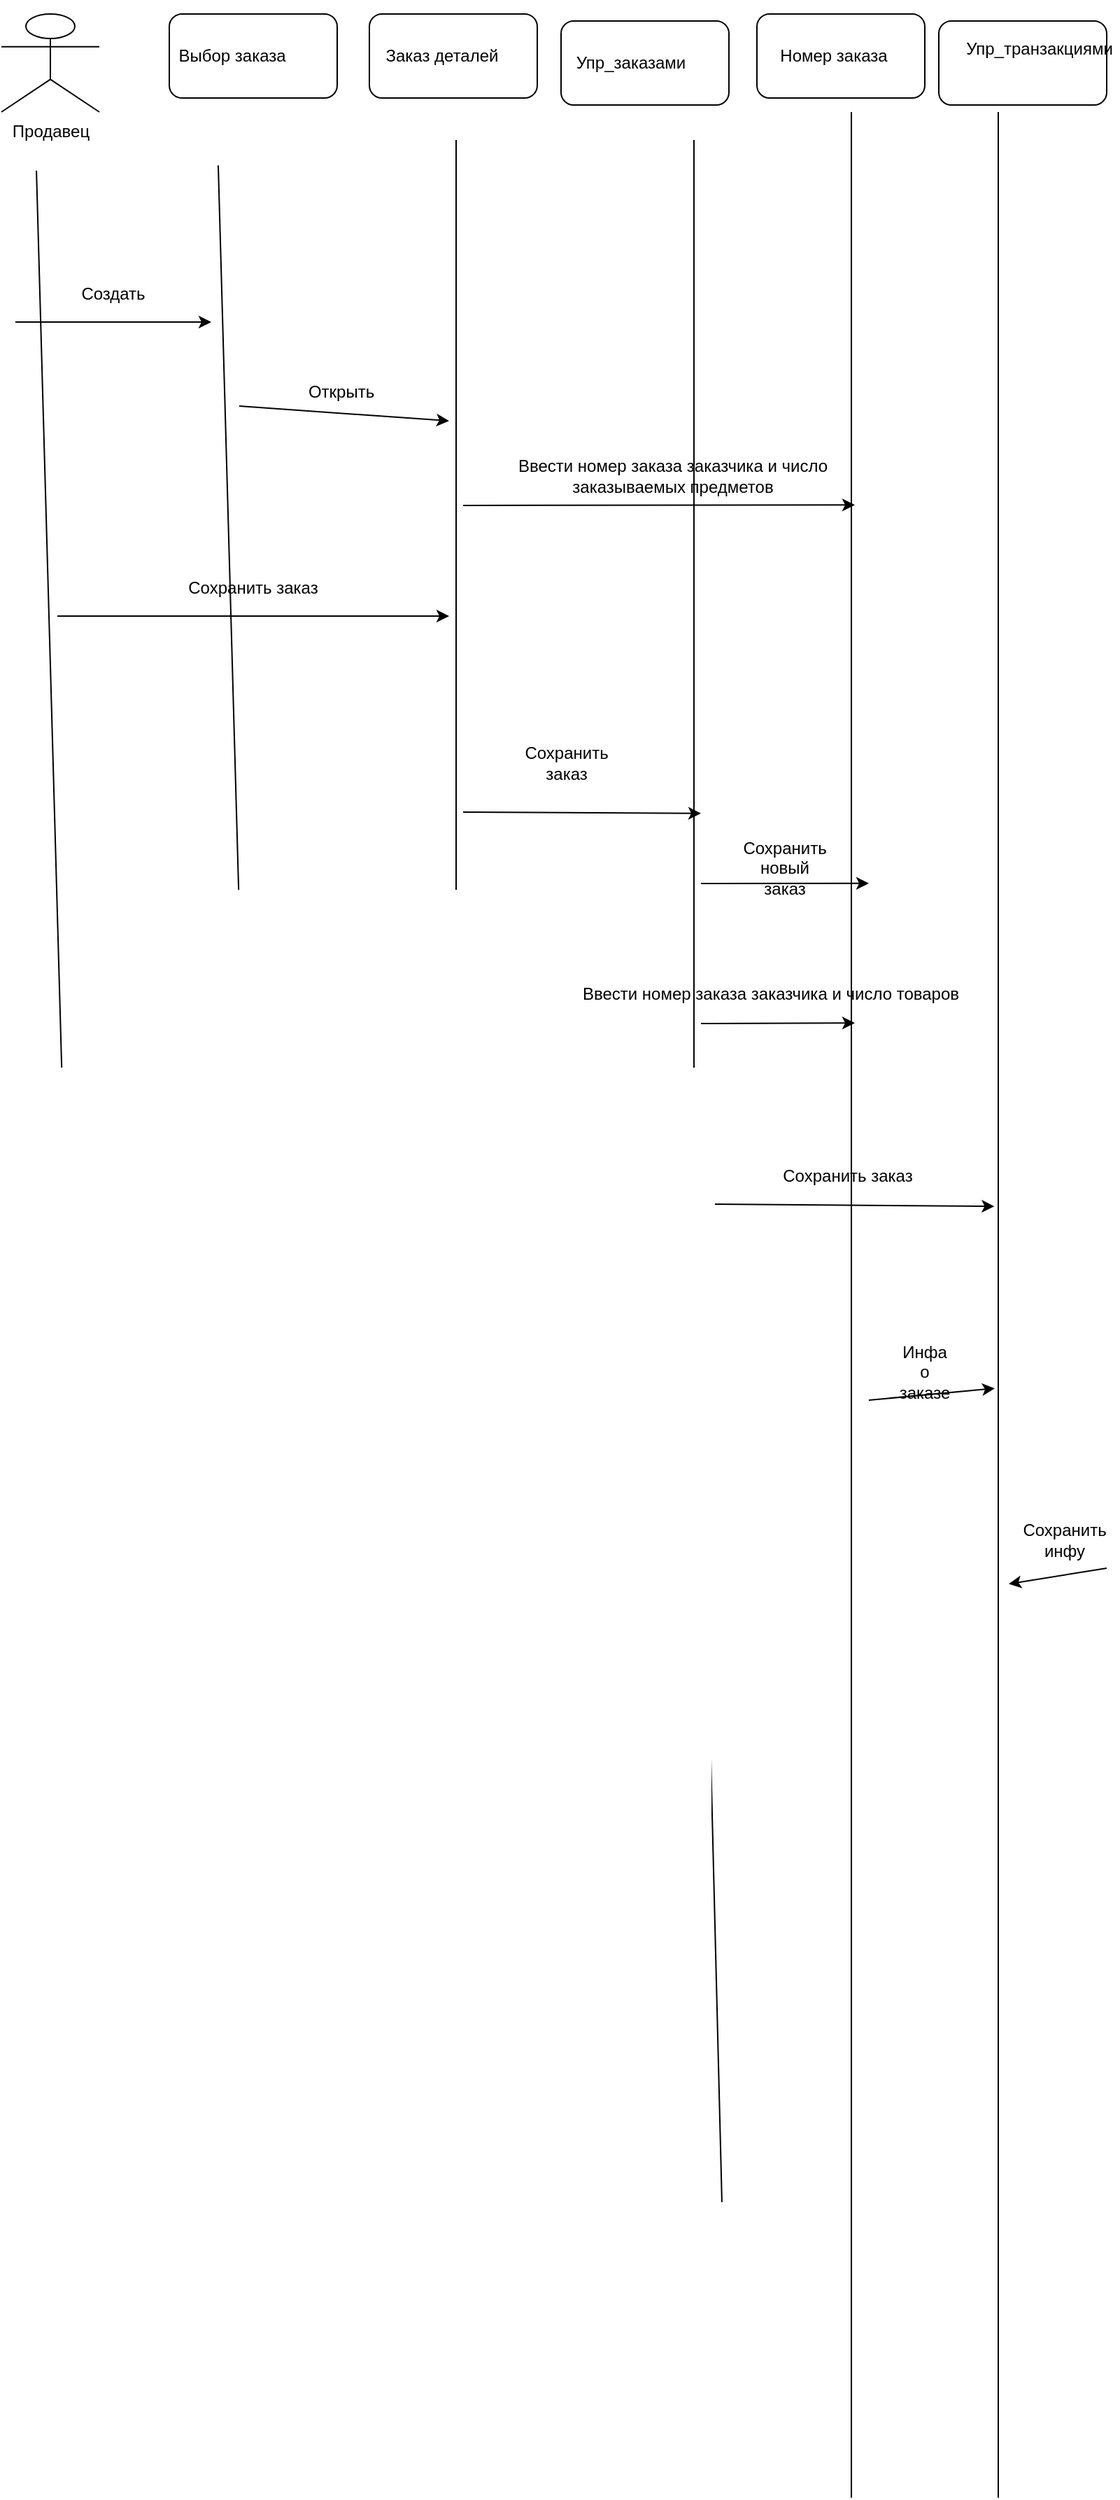 <mxfile version="14.0.3" type="github">
  <diagram id="_l41gC_-QUTHXOedeptn" name="Page-1">
    <mxGraphModel dx="1950" dy="1765" grid="1" gridSize="10" guides="1" tooltips="1" connect="1" arrows="1" fold="1" page="1" pageScale="1" pageWidth="827" pageHeight="1169" math="0" shadow="0">
      <root>
        <mxCell id="0" />
        <mxCell id="1" parent="0" />
        <mxCell id="vysxgyDkq2wraAgJu6BQ-1" value="Продавец" style="shape=umlActor;verticalLabelPosition=bottom;verticalAlign=top;html=1;outlineConnect=0;" vertex="1" parent="1">
          <mxGeometry x="30" y="50" width="70" height="70" as="geometry" />
        </mxCell>
        <mxCell id="vysxgyDkq2wraAgJu6BQ-5" value="" style="rounded=1;whiteSpace=wrap;html=1;" vertex="1" parent="1">
          <mxGeometry x="150" y="50" width="120" height="60" as="geometry" />
        </mxCell>
        <mxCell id="vysxgyDkq2wraAgJu6BQ-6" value="Выбор заказа" style="text;html=1;strokeColor=none;fillColor=none;align=center;verticalAlign=middle;whiteSpace=wrap;rounded=0;" vertex="1" parent="1">
          <mxGeometry x="150" y="55" width="90" height="50" as="geometry" />
        </mxCell>
        <mxCell id="vysxgyDkq2wraAgJu6BQ-7" value="" style="rounded=1;whiteSpace=wrap;html=1;" vertex="1" parent="1">
          <mxGeometry x="293" y="50" width="120" height="60" as="geometry" />
        </mxCell>
        <mxCell id="vysxgyDkq2wraAgJu6BQ-8" value="Заказ деталей" style="text;html=1;strokeColor=none;fillColor=none;align=center;verticalAlign=middle;whiteSpace=wrap;rounded=0;" vertex="1" parent="1">
          <mxGeometry x="300" y="50" width="90" height="60" as="geometry" />
        </mxCell>
        <mxCell id="vysxgyDkq2wraAgJu6BQ-10" value="" style="rounded=1;whiteSpace=wrap;html=1;fillColor=none;gradientColor=none;" vertex="1" parent="1">
          <mxGeometry x="430" y="55" width="120" height="60" as="geometry" />
        </mxCell>
        <mxCell id="vysxgyDkq2wraAgJu6BQ-11" value="Упр_заказами" style="text;html=1;strokeColor=none;fillColor=none;align=center;verticalAlign=middle;whiteSpace=wrap;rounded=0;" vertex="1" parent="1">
          <mxGeometry x="430" y="60" width="100" height="50" as="geometry" />
        </mxCell>
        <mxCell id="vysxgyDkq2wraAgJu6BQ-12" value="" style="rounded=1;whiteSpace=wrap;html=1;fillColor=none;gradientColor=none;" vertex="1" parent="1">
          <mxGeometry x="570" y="50" width="120" height="60" as="geometry" />
        </mxCell>
        <mxCell id="vysxgyDkq2wraAgJu6BQ-13" value="Номер заказа" style="text;html=1;strokeColor=none;fillColor=none;align=center;verticalAlign=middle;whiteSpace=wrap;rounded=0;" vertex="1" parent="1">
          <mxGeometry x="580" y="50" width="90" height="60" as="geometry" />
        </mxCell>
        <mxCell id="vysxgyDkq2wraAgJu6BQ-14" value="" style="rounded=1;whiteSpace=wrap;html=1;fillColor=none;gradientColor=none;" vertex="1" parent="1">
          <mxGeometry x="700" y="55" width="120" height="60" as="geometry" />
        </mxCell>
        <mxCell id="vysxgyDkq2wraAgJu6BQ-15" value="Упр_транзакциями" style="text;html=1;strokeColor=none;fillColor=none;align=center;verticalAlign=middle;whiteSpace=wrap;rounded=0;" vertex="1" parent="1">
          <mxGeometry x="717" y="40" width="110" height="70" as="geometry" />
        </mxCell>
        <mxCell id="vysxgyDkq2wraAgJu6BQ-16" value="" style="shape=link;html=1;width=130;" edge="1" parent="1">
          <mxGeometry width="100" relative="1" as="geometry">
            <mxPoint x="120" y="160" as="sourcePoint" />
            <mxPoint x="150" y="1223.922" as="targetPoint" />
          </mxGeometry>
        </mxCell>
        <mxCell id="vysxgyDkq2wraAgJu6BQ-17" value="" style="shape=link;html=1;width=170;" edge="1" parent="1">
          <mxGeometry width="100" relative="1" as="geometry">
            <mxPoint x="440" y="140" as="sourcePoint" />
            <mxPoint x="460" y="1614.902" as="targetPoint" />
            <Array as="points">
              <mxPoint x="440" y="820" />
            </Array>
          </mxGeometry>
        </mxCell>
        <mxCell id="vysxgyDkq2wraAgJu6BQ-18" value="" style="shape=link;html=1;width=105;" edge="1" parent="1">
          <mxGeometry width="100" relative="1" as="geometry">
            <mxPoint x="690" y="120" as="sourcePoint" />
            <mxPoint x="690" y="1823.922" as="targetPoint" />
          </mxGeometry>
        </mxCell>
        <mxCell id="vysxgyDkq2wraAgJu6BQ-19" value="" style="endArrow=classic;html=1;" edge="1" parent="1">
          <mxGeometry width="50" height="50" relative="1" as="geometry">
            <mxPoint x="40" y="270" as="sourcePoint" />
            <mxPoint x="180" y="270" as="targetPoint" />
          </mxGeometry>
        </mxCell>
        <mxCell id="vysxgyDkq2wraAgJu6BQ-20" value="Создать" style="text;html=1;strokeColor=none;fillColor=none;align=center;verticalAlign=middle;whiteSpace=wrap;rounded=0;" vertex="1" parent="1">
          <mxGeometry x="90" y="240" width="40" height="20" as="geometry" />
        </mxCell>
        <mxCell id="vysxgyDkq2wraAgJu6BQ-21" value="" style="endArrow=classic;html=1;" edge="1" parent="1">
          <mxGeometry width="50" height="50" relative="1" as="geometry">
            <mxPoint x="200" y="330" as="sourcePoint" />
            <mxPoint x="350" y="340.627" as="targetPoint" />
          </mxGeometry>
        </mxCell>
        <mxCell id="vysxgyDkq2wraAgJu6BQ-23" value="Открыть" style="text;html=1;strokeColor=none;fillColor=none;align=center;verticalAlign=middle;whiteSpace=wrap;rounded=0;" vertex="1" parent="1">
          <mxGeometry x="253" y="310" width="40" height="20" as="geometry" />
        </mxCell>
        <mxCell id="vysxgyDkq2wraAgJu6BQ-24" value="" style="endArrow=classic;html=1;" edge="1" parent="1">
          <mxGeometry width="50" height="50" relative="1" as="geometry">
            <mxPoint x="360" y="401" as="sourcePoint" />
            <mxPoint x="640" y="400.627" as="targetPoint" />
          </mxGeometry>
        </mxCell>
        <mxCell id="vysxgyDkq2wraAgJu6BQ-25" value="Ввести номер заказа заказчика и число заказываемых предметов" style="text;html=1;strokeColor=none;fillColor=none;align=center;verticalAlign=middle;whiteSpace=wrap;rounded=0;" vertex="1" parent="1">
          <mxGeometry x="390" y="370" width="240" height="20" as="geometry" />
        </mxCell>
        <mxCell id="vysxgyDkq2wraAgJu6BQ-26" value="" style="endArrow=classic;html=1;" edge="1" parent="1">
          <mxGeometry width="50" height="50" relative="1" as="geometry">
            <mxPoint x="70" y="480" as="sourcePoint" />
            <mxPoint x="350" y="480" as="targetPoint" />
          </mxGeometry>
        </mxCell>
        <mxCell id="vysxgyDkq2wraAgJu6BQ-27" value="Сохранить заказ" style="text;html=1;strokeColor=none;fillColor=none;align=center;verticalAlign=middle;whiteSpace=wrap;rounded=0;" vertex="1" parent="1">
          <mxGeometry x="90" y="450" width="240" height="20" as="geometry" />
        </mxCell>
        <mxCell id="vysxgyDkq2wraAgJu6BQ-29" value="" style="endArrow=classic;html=1;" edge="1" parent="1">
          <mxGeometry width="50" height="50" relative="1" as="geometry">
            <mxPoint x="360" y="620" as="sourcePoint" />
            <mxPoint x="530" y="620.871" as="targetPoint" />
          </mxGeometry>
        </mxCell>
        <mxCell id="vysxgyDkq2wraAgJu6BQ-30" value="Сохранить заказ" style="text;html=1;strokeColor=none;fillColor=none;align=center;verticalAlign=middle;whiteSpace=wrap;rounded=0;" vertex="1" parent="1">
          <mxGeometry x="414" y="575" width="40" height="20" as="geometry" />
        </mxCell>
        <mxCell id="vysxgyDkq2wraAgJu6BQ-31" value="" style="endArrow=classic;html=1;" edge="1" parent="1">
          <mxGeometry width="50" height="50" relative="1" as="geometry">
            <mxPoint x="530" y="671" as="sourcePoint" />
            <mxPoint x="650" y="670.871" as="targetPoint" />
          </mxGeometry>
        </mxCell>
        <mxCell id="vysxgyDkq2wraAgJu6BQ-32" value="Сохранить новый заказ" style="text;html=1;strokeColor=none;fillColor=none;align=center;verticalAlign=middle;whiteSpace=wrap;rounded=0;" vertex="1" parent="1">
          <mxGeometry x="570" y="650" width="40" height="20" as="geometry" />
        </mxCell>
        <mxCell id="vysxgyDkq2wraAgJu6BQ-33" value="" style="endArrow=classic;html=1;" edge="1" parent="1">
          <mxGeometry width="50" height="50" relative="1" as="geometry">
            <mxPoint x="530" y="771" as="sourcePoint" />
            <mxPoint x="640" y="770.627" as="targetPoint" />
          </mxGeometry>
        </mxCell>
        <mxCell id="vysxgyDkq2wraAgJu6BQ-34" value="Ввести номер заказа заказчика и число товаров" style="text;html=1;strokeColor=none;fillColor=none;align=center;verticalAlign=middle;whiteSpace=wrap;rounded=0;" vertex="1" parent="1">
          <mxGeometry x="440" y="740" width="280" height="20" as="geometry" />
        </mxCell>
        <mxCell id="vysxgyDkq2wraAgJu6BQ-35" value="" style="endArrow=classic;html=1;" edge="1" parent="1">
          <mxGeometry width="50" height="50" relative="1" as="geometry">
            <mxPoint x="540" y="900" as="sourcePoint" />
            <mxPoint x="739.686" y="901.569" as="targetPoint" />
          </mxGeometry>
        </mxCell>
        <mxCell id="vysxgyDkq2wraAgJu6BQ-36" value="Сохранить заказ" style="text;html=1;strokeColor=none;fillColor=none;align=center;verticalAlign=middle;whiteSpace=wrap;rounded=0;" vertex="1" parent="1">
          <mxGeometry x="550" y="870" width="170" height="20" as="geometry" />
        </mxCell>
        <mxCell id="vysxgyDkq2wraAgJu6BQ-37" value="" style="endArrow=classic;html=1;" edge="1" parent="1">
          <mxGeometry width="50" height="50" relative="1" as="geometry">
            <mxPoint x="650" y="1040" as="sourcePoint" />
            <mxPoint x="740" y="1031.569" as="targetPoint" />
          </mxGeometry>
        </mxCell>
        <mxCell id="vysxgyDkq2wraAgJu6BQ-38" value="Инфа о заказе" style="text;html=1;strokeColor=none;fillColor=none;align=center;verticalAlign=middle;whiteSpace=wrap;rounded=0;" vertex="1" parent="1">
          <mxGeometry x="670" y="1010" width="40" height="20" as="geometry" />
        </mxCell>
        <mxCell id="vysxgyDkq2wraAgJu6BQ-39" value="" style="endArrow=classic;html=1;" edge="1" parent="1">
          <mxGeometry width="50" height="50" relative="1" as="geometry">
            <mxPoint x="820" y="1160" as="sourcePoint" />
            <mxPoint x="750" y="1171.255" as="targetPoint" />
          </mxGeometry>
        </mxCell>
        <mxCell id="vysxgyDkq2wraAgJu6BQ-40" value="Сохранить инфу" style="text;html=1;strokeColor=none;fillColor=none;align=center;verticalAlign=middle;whiteSpace=wrap;rounded=0;" vertex="1" parent="1">
          <mxGeometry x="770" y="1130" width="40" height="20" as="geometry" />
        </mxCell>
      </root>
    </mxGraphModel>
  </diagram>
</mxfile>
